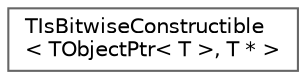digraph "Graphical Class Hierarchy"
{
 // INTERACTIVE_SVG=YES
 // LATEX_PDF_SIZE
  bgcolor="transparent";
  edge [fontname=Helvetica,fontsize=10,labelfontname=Helvetica,labelfontsize=10];
  node [fontname=Helvetica,fontsize=10,shape=box,height=0.2,width=0.4];
  rankdir="LR";
  Node0 [id="Node000000",label="TIsBitwiseConstructible\l\< TObjectPtr\< T \>, T * \>",height=0.2,width=0.4,color="grey40", fillcolor="white", style="filled",URL="$da/d56/structTIsBitwiseConstructible_3_01TObjectPtr_3_01T_01_4_00_01T_01_5_01_4.html",tooltip=" "];
}
